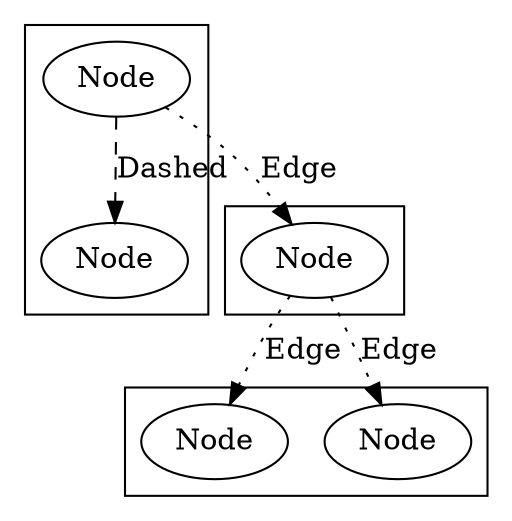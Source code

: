 /*******************************************************************************
 * Copyright (c) 2009 Fabian Steeg. All rights reserved. This program and the
 * accompanying materials are made available under the terms of the Eclipse
 * Public License v1.0 which accompanies this distribution, and is available at
 * http://www.eclipse.org/legal/epl-v10.html
 * <p/>
 * Contributors: Fabian Steeg - initial API and implementation; see bug 277380
 *******************************************************************************/
digraph SampleAnimation {
	/* Specify global attributes for nodes (label supported) and edges (label
	   and style supported), override these in individual nodes or edges (see
	   below): */
	   /* We can specify a Zest layout for the animation here: */
   	node[label="Node" layout=tree] // = TreeLayoutAlgorithm
   	edge[label="Edge", style=dotted]
	1;2;3;4;5
	/* The single animation steps are marked by numbers: */
	subgraph cluster_0{ 1 -> 2 [label="Dashed" style=dashed]}
	subgraph cluster_1{ 1 -> 3 }
	/* The final animation step needs to be marked with "end": */
	subgraph cluster_2_end{ 3 -> 4; 3 -> 5}
}
